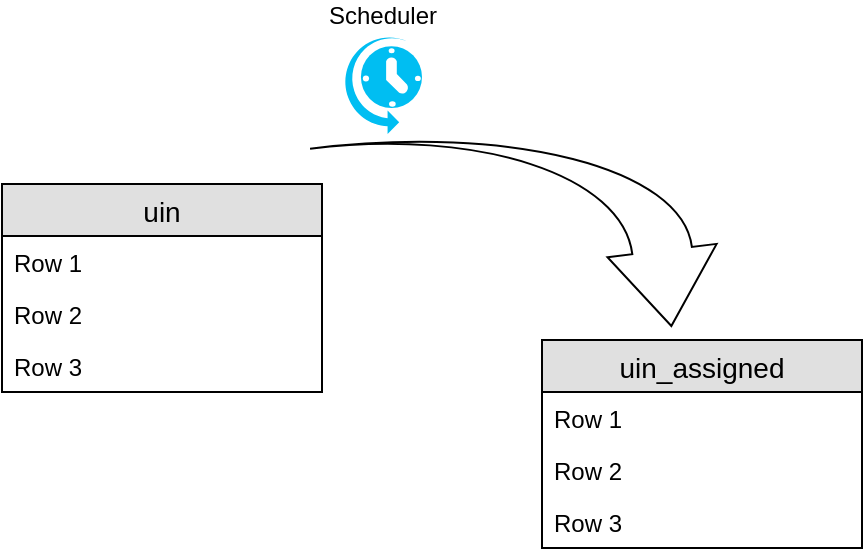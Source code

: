 <mxfile version="12.1.0" type="device" pages="1"><diagram id="EkbOJFFjELCTKYvhaB-P" name="Page-1"><mxGraphModel dx="768" dy="1583" grid="1" gridSize="10" guides="1" tooltips="1" connect="1" arrows="1" fold="1" page="1" pageScale="1" pageWidth="850" pageHeight="1100" math="0" shadow="0"><root><mxCell id="0"/><mxCell id="1" parent="0"/><mxCell id="pHR4AROgNsVwesVUFgvG-2" value="uin" style="swimlane;fontStyle=0;childLayout=stackLayout;horizontal=1;startSize=26;fillColor=#e0e0e0;horizontalStack=0;resizeParent=1;resizeParentMax=0;resizeLast=0;collapsible=1;marginBottom=0;swimlaneFillColor=#ffffff;align=center;fontSize=14;" vertex="1" parent="1"><mxGeometry x="100" y="50" width="160" height="104" as="geometry"/></mxCell><mxCell id="pHR4AROgNsVwesVUFgvG-3" value="Row 1" style="text;strokeColor=none;fillColor=none;spacingLeft=4;spacingRight=4;overflow=hidden;rotatable=0;points=[[0,0.5],[1,0.5]];portConstraint=eastwest;fontSize=12;" vertex="1" parent="pHR4AROgNsVwesVUFgvG-2"><mxGeometry y="26" width="160" height="26" as="geometry"/></mxCell><mxCell id="pHR4AROgNsVwesVUFgvG-4" value="Row 2" style="text;strokeColor=none;fillColor=none;spacingLeft=4;spacingRight=4;overflow=hidden;rotatable=0;points=[[0,0.5],[1,0.5]];portConstraint=eastwest;fontSize=12;" vertex="1" parent="pHR4AROgNsVwesVUFgvG-2"><mxGeometry y="52" width="160" height="26" as="geometry"/></mxCell><mxCell id="pHR4AROgNsVwesVUFgvG-5" value="Row 3" style="text;strokeColor=none;fillColor=none;spacingLeft=4;spacingRight=4;overflow=hidden;rotatable=0;points=[[0,0.5],[1,0.5]];portConstraint=eastwest;fontSize=12;" vertex="1" parent="pHR4AROgNsVwesVUFgvG-2"><mxGeometry y="78" width="160" height="26" as="geometry"/></mxCell><mxCell id="pHR4AROgNsVwesVUFgvG-7" value="uin_assigned" style="swimlane;fontStyle=0;childLayout=stackLayout;horizontal=1;startSize=26;fillColor=#e0e0e0;horizontalStack=0;resizeParent=1;resizeParentMax=0;resizeLast=0;collapsible=1;marginBottom=0;swimlaneFillColor=#ffffff;align=center;fontSize=14;" vertex="1" parent="1"><mxGeometry x="370" y="128" width="160" height="104" as="geometry"/></mxCell><mxCell id="pHR4AROgNsVwesVUFgvG-8" value="Row 1" style="text;strokeColor=none;fillColor=none;spacingLeft=4;spacingRight=4;overflow=hidden;rotatable=0;points=[[0,0.5],[1,0.5]];portConstraint=eastwest;fontSize=12;" vertex="1" parent="pHR4AROgNsVwesVUFgvG-7"><mxGeometry y="26" width="160" height="26" as="geometry"/></mxCell><mxCell id="pHR4AROgNsVwesVUFgvG-9" value="Row 2" style="text;strokeColor=none;fillColor=none;spacingLeft=4;spacingRight=4;overflow=hidden;rotatable=0;points=[[0,0.5],[1,0.5]];portConstraint=eastwest;fontSize=12;" vertex="1" parent="pHR4AROgNsVwesVUFgvG-7"><mxGeometry y="52" width="160" height="26" as="geometry"/></mxCell><mxCell id="pHR4AROgNsVwesVUFgvG-10" value="Row 3" style="text;strokeColor=none;fillColor=none;spacingLeft=4;spacingRight=4;overflow=hidden;rotatable=0;points=[[0,0.5],[1,0.5]];portConstraint=eastwest;fontSize=12;" vertex="1" parent="pHR4AROgNsVwesVUFgvG-7"><mxGeometry y="78" width="160" height="26" as="geometry"/></mxCell><mxCell id="pHR4AROgNsVwesVUFgvG-11" value="" style="html=1;shadow=0;dashed=0;align=center;verticalAlign=middle;shape=mxgraph.arrows2.jumpInArrow;dy=15;dx=38;arrowHead=55;rotation=83;" vertex="1" parent="1"><mxGeometry x="303" y="-23" width="110" height="196" as="geometry"/></mxCell><mxCell id="pHR4AROgNsVwesVUFgvG-12" value="Scheduler" style="verticalLabelPosition=top;html=1;verticalAlign=bottom;align=center;strokeColor=none;fillColor=#00BEF2;shape=mxgraph.azure.scheduler;pointerEvents=1;labelPosition=center;" vertex="1" parent="1"><mxGeometry x="270" y="-25" width="40" height="50" as="geometry"/></mxCell></root></mxGraphModel></diagram></mxfile>